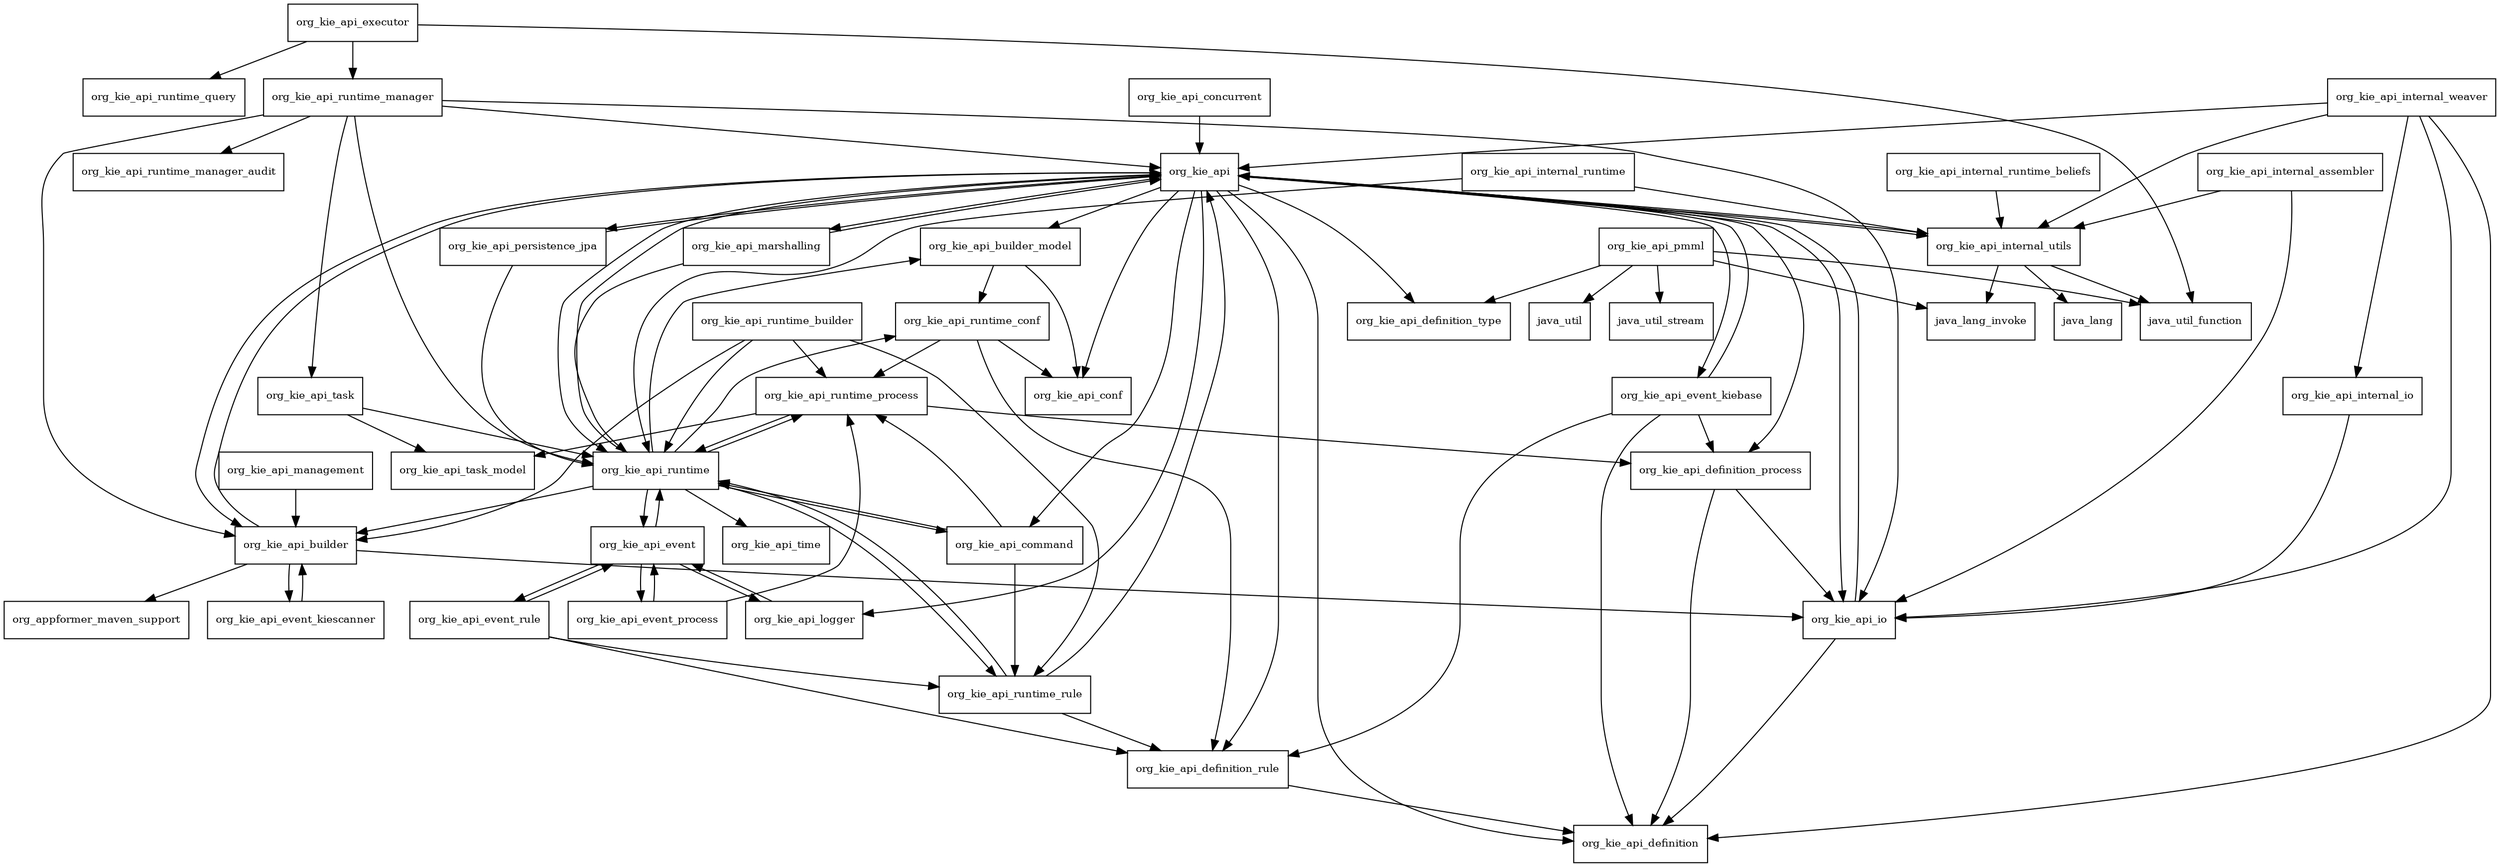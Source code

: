 digraph kie_api_7_7_0_Final_package_dependencies {
  node [shape = box, fontsize=10.0];
  org_kie_api -> org_kie_api_builder;
  org_kie_api -> org_kie_api_builder_model;
  org_kie_api -> org_kie_api_command;
  org_kie_api -> org_kie_api_conf;
  org_kie_api -> org_kie_api_definition;
  org_kie_api -> org_kie_api_definition_process;
  org_kie_api -> org_kie_api_definition_rule;
  org_kie_api -> org_kie_api_definition_type;
  org_kie_api -> org_kie_api_event_kiebase;
  org_kie_api -> org_kie_api_internal_utils;
  org_kie_api -> org_kie_api_io;
  org_kie_api -> org_kie_api_logger;
  org_kie_api -> org_kie_api_marshalling;
  org_kie_api -> org_kie_api_persistence_jpa;
  org_kie_api -> org_kie_api_runtime;
  org_kie_api_builder -> org_appformer_maven_support;
  org_kie_api_builder -> org_kie_api;
  org_kie_api_builder -> org_kie_api_event_kiescanner;
  org_kie_api_builder -> org_kie_api_io;
  org_kie_api_builder_model -> org_kie_api_conf;
  org_kie_api_builder_model -> org_kie_api_runtime_conf;
  org_kie_api_command -> org_kie_api_runtime;
  org_kie_api_command -> org_kie_api_runtime_process;
  org_kie_api_command -> org_kie_api_runtime_rule;
  org_kie_api_concurrent -> org_kie_api;
  org_kie_api_definition_process -> org_kie_api_definition;
  org_kie_api_definition_process -> org_kie_api_io;
  org_kie_api_definition_rule -> org_kie_api_definition;
  org_kie_api_event -> org_kie_api_event_process;
  org_kie_api_event -> org_kie_api_event_rule;
  org_kie_api_event -> org_kie_api_logger;
  org_kie_api_event -> org_kie_api_runtime;
  org_kie_api_event_kiebase -> org_kie_api;
  org_kie_api_event_kiebase -> org_kie_api_definition;
  org_kie_api_event_kiebase -> org_kie_api_definition_process;
  org_kie_api_event_kiebase -> org_kie_api_definition_rule;
  org_kie_api_event_kiescanner -> org_kie_api_builder;
  org_kie_api_event_process -> org_kie_api_event;
  org_kie_api_event_process -> org_kie_api_runtime_process;
  org_kie_api_event_rule -> org_kie_api_definition_rule;
  org_kie_api_event_rule -> org_kie_api_event;
  org_kie_api_event_rule -> org_kie_api_runtime_rule;
  org_kie_api_executor -> java_util_function;
  org_kie_api_executor -> org_kie_api_runtime_manager;
  org_kie_api_executor -> org_kie_api_runtime_query;
  org_kie_api_internal_assembler -> org_kie_api_internal_utils;
  org_kie_api_internal_assembler -> org_kie_api_io;
  org_kie_api_internal_io -> org_kie_api_io;
  org_kie_api_internal_runtime -> org_kie_api_internal_utils;
  org_kie_api_internal_runtime -> org_kie_api_runtime;
  org_kie_api_internal_runtime_beliefs -> org_kie_api_internal_utils;
  org_kie_api_internal_utils -> java_lang;
  org_kie_api_internal_utils -> java_lang_invoke;
  org_kie_api_internal_utils -> java_util_function;
  org_kie_api_internal_utils -> org_kie_api;
  org_kie_api_internal_weaver -> org_kie_api;
  org_kie_api_internal_weaver -> org_kie_api_definition;
  org_kie_api_internal_weaver -> org_kie_api_internal_io;
  org_kie_api_internal_weaver -> org_kie_api_internal_utils;
  org_kie_api_internal_weaver -> org_kie_api_io;
  org_kie_api_io -> org_kie_api;
  org_kie_api_io -> org_kie_api_definition;
  org_kie_api_logger -> org_kie_api_event;
  org_kie_api_management -> org_kie_api_builder;
  org_kie_api_marshalling -> org_kie_api;
  org_kie_api_marshalling -> org_kie_api_runtime;
  org_kie_api_persistence_jpa -> org_kie_api;
  org_kie_api_persistence_jpa -> org_kie_api_runtime;
  org_kie_api_pmml -> java_lang_invoke;
  org_kie_api_pmml -> java_util;
  org_kie_api_pmml -> java_util_function;
  org_kie_api_pmml -> java_util_stream;
  org_kie_api_pmml -> org_kie_api_definition_type;
  org_kie_api_runtime -> org_kie_api;
  org_kie_api_runtime -> org_kie_api_builder;
  org_kie_api_runtime -> org_kie_api_builder_model;
  org_kie_api_runtime -> org_kie_api_command;
  org_kie_api_runtime -> org_kie_api_event;
  org_kie_api_runtime -> org_kie_api_runtime_conf;
  org_kie_api_runtime -> org_kie_api_runtime_process;
  org_kie_api_runtime -> org_kie_api_runtime_rule;
  org_kie_api_runtime -> org_kie_api_time;
  org_kie_api_runtime_builder -> org_kie_api_builder;
  org_kie_api_runtime_builder -> org_kie_api_runtime;
  org_kie_api_runtime_builder -> org_kie_api_runtime_process;
  org_kie_api_runtime_builder -> org_kie_api_runtime_rule;
  org_kie_api_runtime_conf -> org_kie_api_conf;
  org_kie_api_runtime_conf -> org_kie_api_definition_rule;
  org_kie_api_runtime_conf -> org_kie_api_runtime_process;
  org_kie_api_runtime_manager -> org_kie_api;
  org_kie_api_runtime_manager -> org_kie_api_builder;
  org_kie_api_runtime_manager -> org_kie_api_io;
  org_kie_api_runtime_manager -> org_kie_api_runtime;
  org_kie_api_runtime_manager -> org_kie_api_runtime_manager_audit;
  org_kie_api_runtime_manager -> org_kie_api_task;
  org_kie_api_runtime_process -> org_kie_api_definition_process;
  org_kie_api_runtime_process -> org_kie_api_runtime;
  org_kie_api_runtime_process -> org_kie_api_task_model;
  org_kie_api_runtime_rule -> org_kie_api;
  org_kie_api_runtime_rule -> org_kie_api_definition_rule;
  org_kie_api_runtime_rule -> org_kie_api_runtime;
  org_kie_api_task -> org_kie_api_runtime;
  org_kie_api_task -> org_kie_api_task_model;
}
